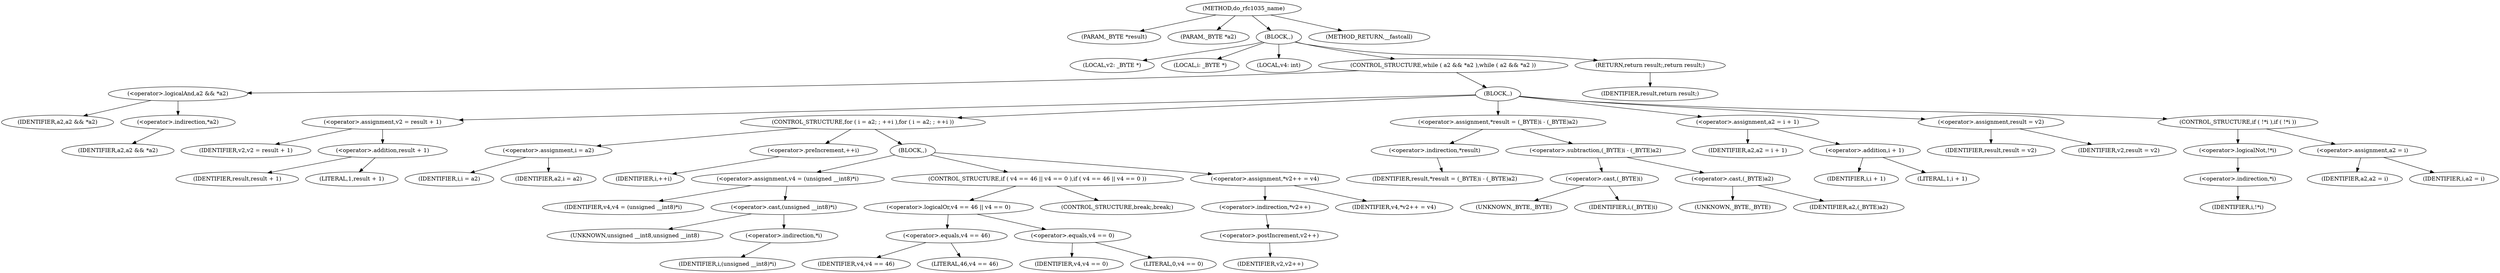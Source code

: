 digraph do_rfc1035_name {  
"1000104" [label = "(METHOD,do_rfc1035_name)" ]
"1000105" [label = "(PARAM,_BYTE *result)" ]
"1000106" [label = "(PARAM,_BYTE *a2)" ]
"1000107" [label = "(BLOCK,,)" ]
"1000108" [label = "(LOCAL,v2: _BYTE *)" ]
"1000109" [label = "(LOCAL,i: _BYTE *)" ]
"1000110" [label = "(LOCAL,v4: int)" ]
"1000111" [label = "(CONTROL_STRUCTURE,while ( a2 && *a2 ),while ( a2 && *a2 ))" ]
"1000112" [label = "(<operator>.logicalAnd,a2 && *a2)" ]
"1000113" [label = "(IDENTIFIER,a2,a2 && *a2)" ]
"1000114" [label = "(<operator>.indirection,*a2)" ]
"1000115" [label = "(IDENTIFIER,a2,a2 && *a2)" ]
"1000116" [label = "(BLOCK,,)" ]
"1000117" [label = "(<operator>.assignment,v2 = result + 1)" ]
"1000118" [label = "(IDENTIFIER,v2,v2 = result + 1)" ]
"1000119" [label = "(<operator>.addition,result + 1)" ]
"1000120" [label = "(IDENTIFIER,result,result + 1)" ]
"1000121" [label = "(LITERAL,1,result + 1)" ]
"1000122" [label = "(CONTROL_STRUCTURE,for ( i = a2; ; ++i ),for ( i = a2; ; ++i ))" ]
"1000123" [label = "(<operator>.assignment,i = a2)" ]
"1000124" [label = "(IDENTIFIER,i,i = a2)" ]
"1000125" [label = "(IDENTIFIER,a2,i = a2)" ]
"1000126" [label = "(<operator>.preIncrement,++i)" ]
"1000127" [label = "(IDENTIFIER,i,++i)" ]
"1000128" [label = "(BLOCK,,)" ]
"1000129" [label = "(<operator>.assignment,v4 = (unsigned __int8)*i)" ]
"1000130" [label = "(IDENTIFIER,v4,v4 = (unsigned __int8)*i)" ]
"1000131" [label = "(<operator>.cast,(unsigned __int8)*i)" ]
"1000132" [label = "(UNKNOWN,unsigned __int8,unsigned __int8)" ]
"1000133" [label = "(<operator>.indirection,*i)" ]
"1000134" [label = "(IDENTIFIER,i,(unsigned __int8)*i)" ]
"1000135" [label = "(CONTROL_STRUCTURE,if ( v4 == 46 || v4 == 0 ),if ( v4 == 46 || v4 == 0 ))" ]
"1000136" [label = "(<operator>.logicalOr,v4 == 46 || v4 == 0)" ]
"1000137" [label = "(<operator>.equals,v4 == 46)" ]
"1000138" [label = "(IDENTIFIER,v4,v4 == 46)" ]
"1000139" [label = "(LITERAL,46,v4 == 46)" ]
"1000140" [label = "(<operator>.equals,v4 == 0)" ]
"1000141" [label = "(IDENTIFIER,v4,v4 == 0)" ]
"1000142" [label = "(LITERAL,0,v4 == 0)" ]
"1000143" [label = "(CONTROL_STRUCTURE,break;,break;)" ]
"1000144" [label = "(<operator>.assignment,*v2++ = v4)" ]
"1000145" [label = "(<operator>.indirection,*v2++)" ]
"1000146" [label = "(<operator>.postIncrement,v2++)" ]
"1000147" [label = "(IDENTIFIER,v2,v2++)" ]
"1000148" [label = "(IDENTIFIER,v4,*v2++ = v4)" ]
"1000149" [label = "(<operator>.assignment,*result = (_BYTE)i - (_BYTE)a2)" ]
"1000150" [label = "(<operator>.indirection,*result)" ]
"1000151" [label = "(IDENTIFIER,result,*result = (_BYTE)i - (_BYTE)a2)" ]
"1000152" [label = "(<operator>.subtraction,(_BYTE)i - (_BYTE)a2)" ]
"1000153" [label = "(<operator>.cast,(_BYTE)i)" ]
"1000154" [label = "(UNKNOWN,_BYTE,_BYTE)" ]
"1000155" [label = "(IDENTIFIER,i,(_BYTE)i)" ]
"1000156" [label = "(<operator>.cast,(_BYTE)a2)" ]
"1000157" [label = "(UNKNOWN,_BYTE,_BYTE)" ]
"1000158" [label = "(IDENTIFIER,a2,(_BYTE)a2)" ]
"1000159" [label = "(<operator>.assignment,a2 = i + 1)" ]
"1000160" [label = "(IDENTIFIER,a2,a2 = i + 1)" ]
"1000161" [label = "(<operator>.addition,i + 1)" ]
"1000162" [label = "(IDENTIFIER,i,i + 1)" ]
"1000163" [label = "(LITERAL,1,i + 1)" ]
"1000164" [label = "(<operator>.assignment,result = v2)" ]
"1000165" [label = "(IDENTIFIER,result,result = v2)" ]
"1000166" [label = "(IDENTIFIER,v2,result = v2)" ]
"1000167" [label = "(CONTROL_STRUCTURE,if ( !*i ),if ( !*i ))" ]
"1000168" [label = "(<operator>.logicalNot,!*i)" ]
"1000169" [label = "(<operator>.indirection,*i)" ]
"1000170" [label = "(IDENTIFIER,i,!*i)" ]
"1000171" [label = "(<operator>.assignment,a2 = i)" ]
"1000172" [label = "(IDENTIFIER,a2,a2 = i)" ]
"1000173" [label = "(IDENTIFIER,i,a2 = i)" ]
"1000174" [label = "(RETURN,return result;,return result;)" ]
"1000175" [label = "(IDENTIFIER,result,return result;)" ]
"1000176" [label = "(METHOD_RETURN,__fastcall)" ]
  "1000104" -> "1000105" 
  "1000104" -> "1000106" 
  "1000104" -> "1000107" 
  "1000104" -> "1000176" 
  "1000107" -> "1000108" 
  "1000107" -> "1000109" 
  "1000107" -> "1000110" 
  "1000107" -> "1000111" 
  "1000107" -> "1000174" 
  "1000111" -> "1000112" 
  "1000111" -> "1000116" 
  "1000112" -> "1000113" 
  "1000112" -> "1000114" 
  "1000114" -> "1000115" 
  "1000116" -> "1000117" 
  "1000116" -> "1000122" 
  "1000116" -> "1000149" 
  "1000116" -> "1000159" 
  "1000116" -> "1000164" 
  "1000116" -> "1000167" 
  "1000117" -> "1000118" 
  "1000117" -> "1000119" 
  "1000119" -> "1000120" 
  "1000119" -> "1000121" 
  "1000122" -> "1000123" 
  "1000122" -> "1000126" 
  "1000122" -> "1000128" 
  "1000123" -> "1000124" 
  "1000123" -> "1000125" 
  "1000126" -> "1000127" 
  "1000128" -> "1000129" 
  "1000128" -> "1000135" 
  "1000128" -> "1000144" 
  "1000129" -> "1000130" 
  "1000129" -> "1000131" 
  "1000131" -> "1000132" 
  "1000131" -> "1000133" 
  "1000133" -> "1000134" 
  "1000135" -> "1000136" 
  "1000135" -> "1000143" 
  "1000136" -> "1000137" 
  "1000136" -> "1000140" 
  "1000137" -> "1000138" 
  "1000137" -> "1000139" 
  "1000140" -> "1000141" 
  "1000140" -> "1000142" 
  "1000144" -> "1000145" 
  "1000144" -> "1000148" 
  "1000145" -> "1000146" 
  "1000146" -> "1000147" 
  "1000149" -> "1000150" 
  "1000149" -> "1000152" 
  "1000150" -> "1000151" 
  "1000152" -> "1000153" 
  "1000152" -> "1000156" 
  "1000153" -> "1000154" 
  "1000153" -> "1000155" 
  "1000156" -> "1000157" 
  "1000156" -> "1000158" 
  "1000159" -> "1000160" 
  "1000159" -> "1000161" 
  "1000161" -> "1000162" 
  "1000161" -> "1000163" 
  "1000164" -> "1000165" 
  "1000164" -> "1000166" 
  "1000167" -> "1000168" 
  "1000167" -> "1000171" 
  "1000168" -> "1000169" 
  "1000169" -> "1000170" 
  "1000171" -> "1000172" 
  "1000171" -> "1000173" 
  "1000174" -> "1000175" 
}
